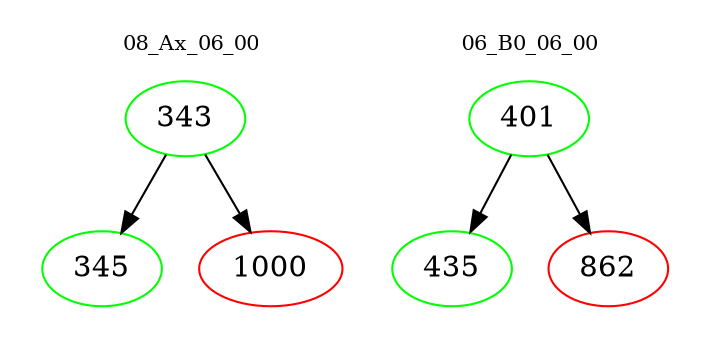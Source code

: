 digraph{
subgraph cluster_0 {
color = white
label = "08_Ax_06_00";
fontsize=10;
T0_343 [label="343", color="green"]
T0_343 -> T0_345 [color="black"]
T0_345 [label="345", color="green"]
T0_343 -> T0_1000 [color="black"]
T0_1000 [label="1000", color="red"]
}
subgraph cluster_1 {
color = white
label = "06_B0_06_00";
fontsize=10;
T1_401 [label="401", color="green"]
T1_401 -> T1_435 [color="black"]
T1_435 [label="435", color="green"]
T1_401 -> T1_862 [color="black"]
T1_862 [label="862", color="red"]
}
}
